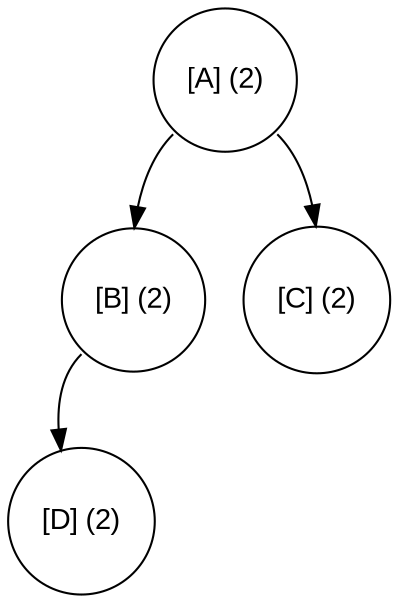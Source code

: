 digraph move_down {
	node [fontname="Arial", shape="circle", width=0.5]; 

	0 [label = "[A] (2)"];
	0:sw -> 1;
	1 [label = "[B] (2)"];
	1:sw -> 3;
	3 [label = "[D] (2)"];
	0:se -> 2;
	2 [label = "[C] (2)"];
}
